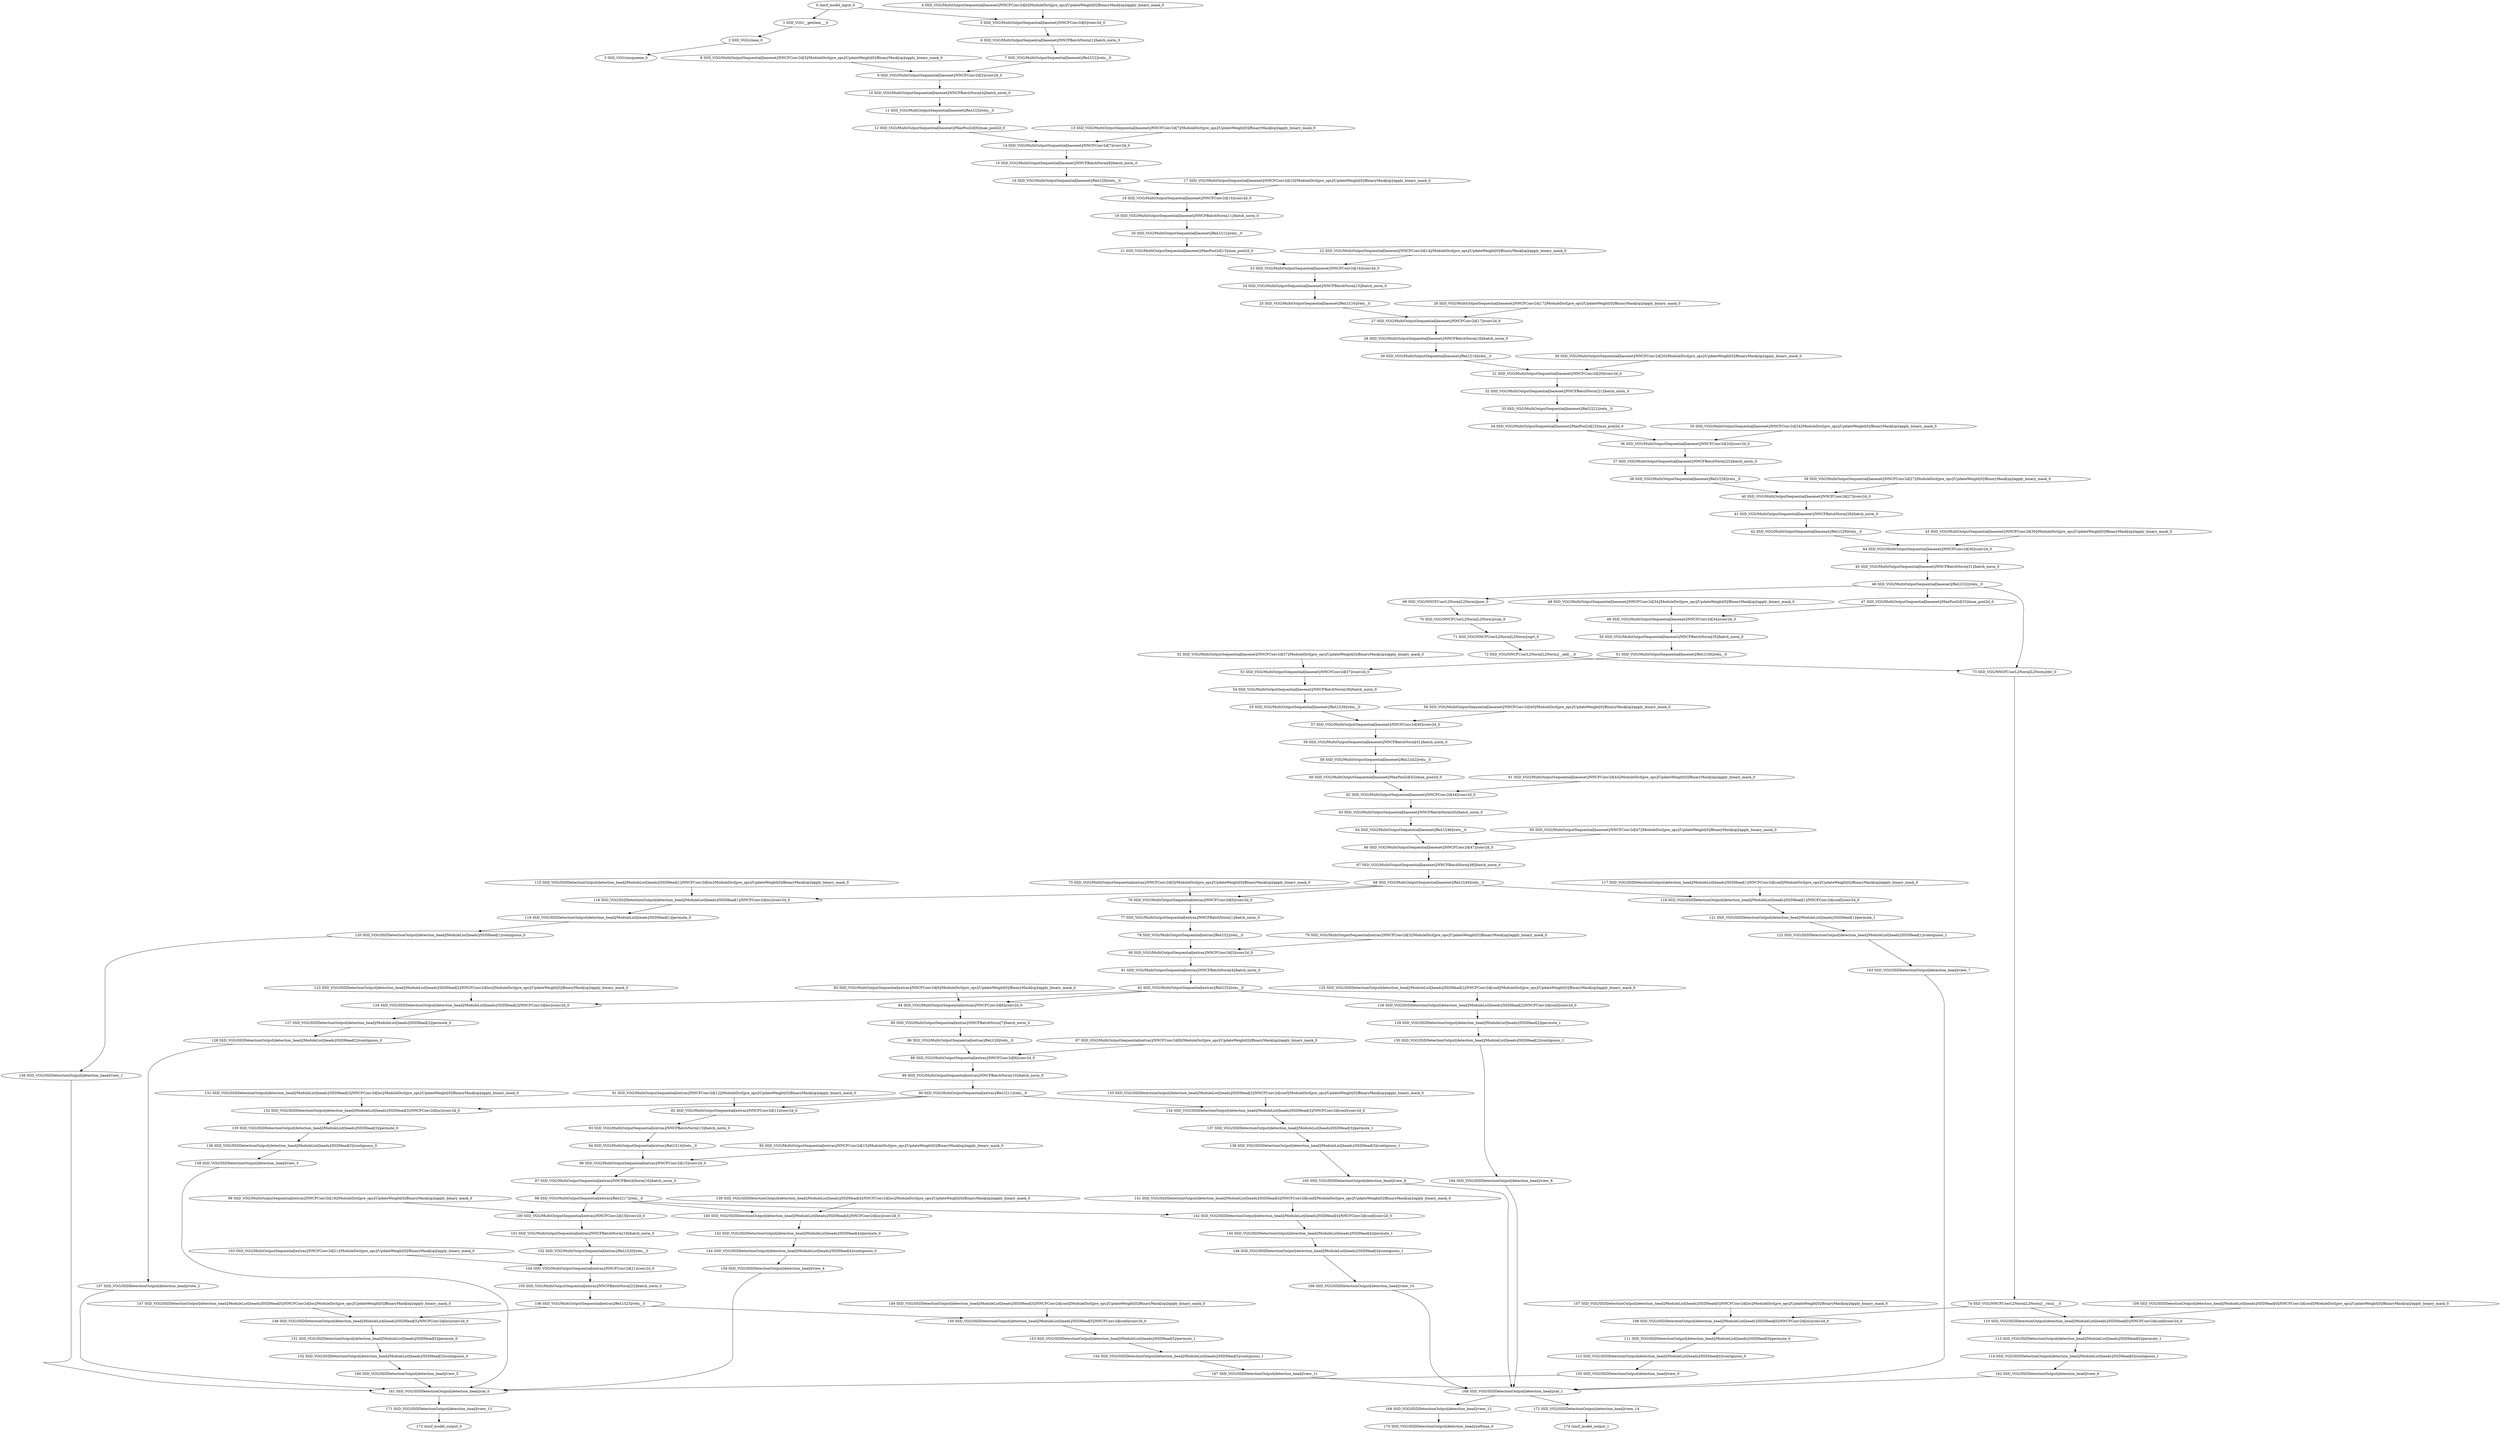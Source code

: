 strict digraph  {
"0 /nncf_model_input_0" [id=0, type=nncf_model_input];
"1 SSD_VGG/__getitem___0" [id=1, type=__getitem__];
"2 SSD_VGG/clone_0" [id=2, type=clone];
"3 SSD_VGG/unsqueeze_0" [id=3, type=unsqueeze];
"4 SSD_VGG/MultiOutputSequential[basenet]/NNCFConv2d[0]/ModuleDict[pre_ops]/UpdateWeight[0]/BinaryMask[op]/apply_binary_mask_0" [id=4, type=apply_binary_mask];
"5 SSD_VGG/MultiOutputSequential[basenet]/NNCFConv2d[0]/conv2d_0" [id=5, type=conv2d];
"6 SSD_VGG/MultiOutputSequential[basenet]/NNCFBatchNorm[1]/batch_norm_0" [id=6, type=batch_norm];
"7 SSD_VGG/MultiOutputSequential[basenet]/ReLU[2]/relu__0" [id=7, type=relu_];
"8 SSD_VGG/MultiOutputSequential[basenet]/NNCFConv2d[3]/ModuleDict[pre_ops]/UpdateWeight[0]/BinaryMask[op]/apply_binary_mask_0" [id=8, type=apply_binary_mask];
"9 SSD_VGG/MultiOutputSequential[basenet]/NNCFConv2d[3]/conv2d_0" [id=9, type=conv2d];
"10 SSD_VGG/MultiOutputSequential[basenet]/NNCFBatchNorm[4]/batch_norm_0" [id=10, type=batch_norm];
"11 SSD_VGG/MultiOutputSequential[basenet]/ReLU[5]/relu__0" [id=11, type=relu_];
"12 SSD_VGG/MultiOutputSequential[basenet]/MaxPool2d[6]/max_pool2d_0" [id=12, type=max_pool2d];
"13 SSD_VGG/MultiOutputSequential[basenet]/NNCFConv2d[7]/ModuleDict[pre_ops]/UpdateWeight[0]/BinaryMask[op]/apply_binary_mask_0" [id=13, type=apply_binary_mask];
"14 SSD_VGG/MultiOutputSequential[basenet]/NNCFConv2d[7]/conv2d_0" [id=14, type=conv2d];
"15 SSD_VGG/MultiOutputSequential[basenet]/NNCFBatchNorm[8]/batch_norm_0" [id=15, type=batch_norm];
"16 SSD_VGG/MultiOutputSequential[basenet]/ReLU[9]/relu__0" [id=16, type=relu_];
"17 SSD_VGG/MultiOutputSequential[basenet]/NNCFConv2d[10]/ModuleDict[pre_ops]/UpdateWeight[0]/BinaryMask[op]/apply_binary_mask_0" [id=17, type=apply_binary_mask];
"18 SSD_VGG/MultiOutputSequential[basenet]/NNCFConv2d[10]/conv2d_0" [id=18, type=conv2d];
"19 SSD_VGG/MultiOutputSequential[basenet]/NNCFBatchNorm[11]/batch_norm_0" [id=19, type=batch_norm];
"20 SSD_VGG/MultiOutputSequential[basenet]/ReLU[12]/relu__0" [id=20, type=relu_];
"21 SSD_VGG/MultiOutputSequential[basenet]/MaxPool2d[13]/max_pool2d_0" [id=21, type=max_pool2d];
"22 SSD_VGG/MultiOutputSequential[basenet]/NNCFConv2d[14]/ModuleDict[pre_ops]/UpdateWeight[0]/BinaryMask[op]/apply_binary_mask_0" [id=22, type=apply_binary_mask];
"23 SSD_VGG/MultiOutputSequential[basenet]/NNCFConv2d[14]/conv2d_0" [id=23, type=conv2d];
"24 SSD_VGG/MultiOutputSequential[basenet]/NNCFBatchNorm[15]/batch_norm_0" [id=24, type=batch_norm];
"25 SSD_VGG/MultiOutputSequential[basenet]/ReLU[16]/relu__0" [id=25, type=relu_];
"26 SSD_VGG/MultiOutputSequential[basenet]/NNCFConv2d[17]/ModuleDict[pre_ops]/UpdateWeight[0]/BinaryMask[op]/apply_binary_mask_0" [id=26, type=apply_binary_mask];
"27 SSD_VGG/MultiOutputSequential[basenet]/NNCFConv2d[17]/conv2d_0" [id=27, type=conv2d];
"28 SSD_VGG/MultiOutputSequential[basenet]/NNCFBatchNorm[18]/batch_norm_0" [id=28, type=batch_norm];
"29 SSD_VGG/MultiOutputSequential[basenet]/ReLU[19]/relu__0" [id=29, type=relu_];
"30 SSD_VGG/MultiOutputSequential[basenet]/NNCFConv2d[20]/ModuleDict[pre_ops]/UpdateWeight[0]/BinaryMask[op]/apply_binary_mask_0" [id=30, type=apply_binary_mask];
"31 SSD_VGG/MultiOutputSequential[basenet]/NNCFConv2d[20]/conv2d_0" [id=31, type=conv2d];
"32 SSD_VGG/MultiOutputSequential[basenet]/NNCFBatchNorm[21]/batch_norm_0" [id=32, type=batch_norm];
"33 SSD_VGG/MultiOutputSequential[basenet]/ReLU[22]/relu__0" [id=33, type=relu_];
"34 SSD_VGG/MultiOutputSequential[basenet]/MaxPool2d[23]/max_pool2d_0" [id=34, type=max_pool2d];
"35 SSD_VGG/MultiOutputSequential[basenet]/NNCFConv2d[24]/ModuleDict[pre_ops]/UpdateWeight[0]/BinaryMask[op]/apply_binary_mask_0" [id=35, type=apply_binary_mask];
"36 SSD_VGG/MultiOutputSequential[basenet]/NNCFConv2d[24]/conv2d_0" [id=36, type=conv2d];
"37 SSD_VGG/MultiOutputSequential[basenet]/NNCFBatchNorm[25]/batch_norm_0" [id=37, type=batch_norm];
"38 SSD_VGG/MultiOutputSequential[basenet]/ReLU[26]/relu__0" [id=38, type=relu_];
"39 SSD_VGG/MultiOutputSequential[basenet]/NNCFConv2d[27]/ModuleDict[pre_ops]/UpdateWeight[0]/BinaryMask[op]/apply_binary_mask_0" [id=39, type=apply_binary_mask];
"40 SSD_VGG/MultiOutputSequential[basenet]/NNCFConv2d[27]/conv2d_0" [id=40, type=conv2d];
"41 SSD_VGG/MultiOutputSequential[basenet]/NNCFBatchNorm[28]/batch_norm_0" [id=41, type=batch_norm];
"42 SSD_VGG/MultiOutputSequential[basenet]/ReLU[29]/relu__0" [id=42, type=relu_];
"43 SSD_VGG/MultiOutputSequential[basenet]/NNCFConv2d[30]/ModuleDict[pre_ops]/UpdateWeight[0]/BinaryMask[op]/apply_binary_mask_0" [id=43, type=apply_binary_mask];
"44 SSD_VGG/MultiOutputSequential[basenet]/NNCFConv2d[30]/conv2d_0" [id=44, type=conv2d];
"45 SSD_VGG/MultiOutputSequential[basenet]/NNCFBatchNorm[31]/batch_norm_0" [id=45, type=batch_norm];
"46 SSD_VGG/MultiOutputSequential[basenet]/ReLU[32]/relu__0" [id=46, type=relu_];
"47 SSD_VGG/MultiOutputSequential[basenet]/MaxPool2d[33]/max_pool2d_0" [id=47, type=max_pool2d];
"48 SSD_VGG/MultiOutputSequential[basenet]/NNCFConv2d[34]/ModuleDict[pre_ops]/UpdateWeight[0]/BinaryMask[op]/apply_binary_mask_0" [id=48, type=apply_binary_mask];
"49 SSD_VGG/MultiOutputSequential[basenet]/NNCFConv2d[34]/conv2d_0" [id=49, type=conv2d];
"50 SSD_VGG/MultiOutputSequential[basenet]/NNCFBatchNorm[35]/batch_norm_0" [id=50, type=batch_norm];
"51 SSD_VGG/MultiOutputSequential[basenet]/ReLU[36]/relu__0" [id=51, type=relu_];
"52 SSD_VGG/MultiOutputSequential[basenet]/NNCFConv2d[37]/ModuleDict[pre_ops]/UpdateWeight[0]/BinaryMask[op]/apply_binary_mask_0" [id=52, type=apply_binary_mask];
"53 SSD_VGG/MultiOutputSequential[basenet]/NNCFConv2d[37]/conv2d_0" [id=53, type=conv2d];
"54 SSD_VGG/MultiOutputSequential[basenet]/NNCFBatchNorm[38]/batch_norm_0" [id=54, type=batch_norm];
"55 SSD_VGG/MultiOutputSequential[basenet]/ReLU[39]/relu__0" [id=55, type=relu_];
"56 SSD_VGG/MultiOutputSequential[basenet]/NNCFConv2d[40]/ModuleDict[pre_ops]/UpdateWeight[0]/BinaryMask[op]/apply_binary_mask_0" [id=56, type=apply_binary_mask];
"57 SSD_VGG/MultiOutputSequential[basenet]/NNCFConv2d[40]/conv2d_0" [id=57, type=conv2d];
"58 SSD_VGG/MultiOutputSequential[basenet]/NNCFBatchNorm[41]/batch_norm_0" [id=58, type=batch_norm];
"59 SSD_VGG/MultiOutputSequential[basenet]/ReLU[42]/relu__0" [id=59, type=relu_];
"60 SSD_VGG/MultiOutputSequential[basenet]/MaxPool2d[43]/max_pool2d_0" [id=60, type=max_pool2d];
"61 SSD_VGG/MultiOutputSequential[basenet]/NNCFConv2d[44]/ModuleDict[pre_ops]/UpdateWeight[0]/BinaryMask[op]/apply_binary_mask_0" [id=61, type=apply_binary_mask];
"62 SSD_VGG/MultiOutputSequential[basenet]/NNCFConv2d[44]/conv2d_0" [id=62, type=conv2d];
"63 SSD_VGG/MultiOutputSequential[basenet]/NNCFBatchNorm[45]/batch_norm_0" [id=63, type=batch_norm];
"64 SSD_VGG/MultiOutputSequential[basenet]/ReLU[46]/relu__0" [id=64, type=relu_];
"65 SSD_VGG/MultiOutputSequential[basenet]/NNCFConv2d[47]/ModuleDict[pre_ops]/UpdateWeight[0]/BinaryMask[op]/apply_binary_mask_0" [id=65, type=apply_binary_mask];
"66 SSD_VGG/MultiOutputSequential[basenet]/NNCFConv2d[47]/conv2d_0" [id=66, type=conv2d];
"67 SSD_VGG/MultiOutputSequential[basenet]/NNCFBatchNorm[48]/batch_norm_0" [id=67, type=batch_norm];
"68 SSD_VGG/MultiOutputSequential[basenet]/ReLU[49]/relu__0" [id=68, type=relu_];
"69 SSD_VGG/NNCFUserL2Norm[L2Norm]/pow_0" [id=69, type=pow];
"70 SSD_VGG/NNCFUserL2Norm[L2Norm]/sum_0" [id=70, type=sum];
"71 SSD_VGG/NNCFUserL2Norm[L2Norm]/sqrt_0" [id=71, type=sqrt];
"72 SSD_VGG/NNCFUserL2Norm[L2Norm]/__add___0" [id=72, type=__add__];
"73 SSD_VGG/NNCFUserL2Norm[L2Norm]/div_0" [id=73, type=div];
"74 SSD_VGG/NNCFUserL2Norm[L2Norm]/__rmul___0" [id=74, type=__rmul__];
"75 SSD_VGG/MultiOutputSequential[extras]/NNCFConv2d[0]/ModuleDict[pre_ops]/UpdateWeight[0]/BinaryMask[op]/apply_binary_mask_0" [id=75, type=apply_binary_mask];
"76 SSD_VGG/MultiOutputSequential[extras]/NNCFConv2d[0]/conv2d_0" [id=76, type=conv2d];
"77 SSD_VGG/MultiOutputSequential[extras]/NNCFBatchNorm[1]/batch_norm_0" [id=77, type=batch_norm];
"78 SSD_VGG/MultiOutputSequential[extras]/ReLU[2]/relu__0" [id=78, type=relu_];
"79 SSD_VGG/MultiOutputSequential[extras]/NNCFConv2d[3]/ModuleDict[pre_ops]/UpdateWeight[0]/BinaryMask[op]/apply_binary_mask_0" [id=79, type=apply_binary_mask];
"80 SSD_VGG/MultiOutputSequential[extras]/NNCFConv2d[3]/conv2d_0" [id=80, type=conv2d];
"81 SSD_VGG/MultiOutputSequential[extras]/NNCFBatchNorm[4]/batch_norm_0" [id=81, type=batch_norm];
"82 SSD_VGG/MultiOutputSequential[extras]/ReLU[5]/relu__0" [id=82, type=relu_];
"83 SSD_VGG/MultiOutputSequential[extras]/NNCFConv2d[6]/ModuleDict[pre_ops]/UpdateWeight[0]/BinaryMask[op]/apply_binary_mask_0" [id=83, type=apply_binary_mask];
"84 SSD_VGG/MultiOutputSequential[extras]/NNCFConv2d[6]/conv2d_0" [id=84, type=conv2d];
"85 SSD_VGG/MultiOutputSequential[extras]/NNCFBatchNorm[7]/batch_norm_0" [id=85, type=batch_norm];
"86 SSD_VGG/MultiOutputSequential[extras]/ReLU[8]/relu__0" [id=86, type=relu_];
"87 SSD_VGG/MultiOutputSequential[extras]/NNCFConv2d[9]/ModuleDict[pre_ops]/UpdateWeight[0]/BinaryMask[op]/apply_binary_mask_0" [id=87, type=apply_binary_mask];
"88 SSD_VGG/MultiOutputSequential[extras]/NNCFConv2d[9]/conv2d_0" [id=88, type=conv2d];
"89 SSD_VGG/MultiOutputSequential[extras]/NNCFBatchNorm[10]/batch_norm_0" [id=89, type=batch_norm];
"90 SSD_VGG/MultiOutputSequential[extras]/ReLU[11]/relu__0" [id=90, type=relu_];
"91 SSD_VGG/MultiOutputSequential[extras]/NNCFConv2d[12]/ModuleDict[pre_ops]/UpdateWeight[0]/BinaryMask[op]/apply_binary_mask_0" [id=91, type=apply_binary_mask];
"92 SSD_VGG/MultiOutputSequential[extras]/NNCFConv2d[12]/conv2d_0" [id=92, type=conv2d];
"93 SSD_VGG/MultiOutputSequential[extras]/NNCFBatchNorm[13]/batch_norm_0" [id=93, type=batch_norm];
"94 SSD_VGG/MultiOutputSequential[extras]/ReLU[14]/relu__0" [id=94, type=relu_];
"95 SSD_VGG/MultiOutputSequential[extras]/NNCFConv2d[15]/ModuleDict[pre_ops]/UpdateWeight[0]/BinaryMask[op]/apply_binary_mask_0" [id=95, type=apply_binary_mask];
"96 SSD_VGG/MultiOutputSequential[extras]/NNCFConv2d[15]/conv2d_0" [id=96, type=conv2d];
"97 SSD_VGG/MultiOutputSequential[extras]/NNCFBatchNorm[16]/batch_norm_0" [id=97, type=batch_norm];
"98 SSD_VGG/MultiOutputSequential[extras]/ReLU[17]/relu__0" [id=98, type=relu_];
"99 SSD_VGG/MultiOutputSequential[extras]/NNCFConv2d[18]/ModuleDict[pre_ops]/UpdateWeight[0]/BinaryMask[op]/apply_binary_mask_0" [id=99, type=apply_binary_mask];
"100 SSD_VGG/MultiOutputSequential[extras]/NNCFConv2d[18]/conv2d_0" [id=100, type=conv2d];
"101 SSD_VGG/MultiOutputSequential[extras]/NNCFBatchNorm[19]/batch_norm_0" [id=101, type=batch_norm];
"102 SSD_VGG/MultiOutputSequential[extras]/ReLU[20]/relu__0" [id=102, type=relu_];
"103 SSD_VGG/MultiOutputSequential[extras]/NNCFConv2d[21]/ModuleDict[pre_ops]/UpdateWeight[0]/BinaryMask[op]/apply_binary_mask_0" [id=103, type=apply_binary_mask];
"104 SSD_VGG/MultiOutputSequential[extras]/NNCFConv2d[21]/conv2d_0" [id=104, type=conv2d];
"105 SSD_VGG/MultiOutputSequential[extras]/NNCFBatchNorm[22]/batch_norm_0" [id=105, type=batch_norm];
"106 SSD_VGG/MultiOutputSequential[extras]/ReLU[23]/relu__0" [id=106, type=relu_];
"107 SSD_VGG/SSDDetectionOutput[detection_head]/ModuleList[heads]/SSDHead[0]/NNCFConv2d[loc]/ModuleDict[pre_ops]/UpdateWeight[0]/BinaryMask[op]/apply_binary_mask_0" [id=107, type=apply_binary_mask];
"108 SSD_VGG/SSDDetectionOutput[detection_head]/ModuleList[heads]/SSDHead[0]/NNCFConv2d[loc]/conv2d_0" [id=108, type=conv2d];
"109 SSD_VGG/SSDDetectionOutput[detection_head]/ModuleList[heads]/SSDHead[0]/NNCFConv2d[conf]/ModuleDict[pre_ops]/UpdateWeight[0]/BinaryMask[op]/apply_binary_mask_0" [id=109, type=apply_binary_mask];
"110 SSD_VGG/SSDDetectionOutput[detection_head]/ModuleList[heads]/SSDHead[0]/NNCFConv2d[conf]/conv2d_0" [id=110, type=conv2d];
"111 SSD_VGG/SSDDetectionOutput[detection_head]/ModuleList[heads]/SSDHead[0]/permute_0" [id=111, type=permute];
"112 SSD_VGG/SSDDetectionOutput[detection_head]/ModuleList[heads]/SSDHead[0]/contiguous_0" [id=112, type=contiguous];
"113 SSD_VGG/SSDDetectionOutput[detection_head]/ModuleList[heads]/SSDHead[0]/permute_1" [id=113, type=permute];
"114 SSD_VGG/SSDDetectionOutput[detection_head]/ModuleList[heads]/SSDHead[0]/contiguous_1" [id=114, type=contiguous];
"115 SSD_VGG/SSDDetectionOutput[detection_head]/ModuleList[heads]/SSDHead[1]/NNCFConv2d[loc]/ModuleDict[pre_ops]/UpdateWeight[0]/BinaryMask[op]/apply_binary_mask_0" [id=115, type=apply_binary_mask];
"116 SSD_VGG/SSDDetectionOutput[detection_head]/ModuleList[heads]/SSDHead[1]/NNCFConv2d[loc]/conv2d_0" [id=116, type=conv2d];
"117 SSD_VGG/SSDDetectionOutput[detection_head]/ModuleList[heads]/SSDHead[1]/NNCFConv2d[conf]/ModuleDict[pre_ops]/UpdateWeight[0]/BinaryMask[op]/apply_binary_mask_0" [id=117, type=apply_binary_mask];
"118 SSD_VGG/SSDDetectionOutput[detection_head]/ModuleList[heads]/SSDHead[1]/NNCFConv2d[conf]/conv2d_0" [id=118, type=conv2d];
"119 SSD_VGG/SSDDetectionOutput[detection_head]/ModuleList[heads]/SSDHead[1]/permute_0" [id=119, type=permute];
"120 SSD_VGG/SSDDetectionOutput[detection_head]/ModuleList[heads]/SSDHead[1]/contiguous_0" [id=120, type=contiguous];
"121 SSD_VGG/SSDDetectionOutput[detection_head]/ModuleList[heads]/SSDHead[1]/permute_1" [id=121, type=permute];
"122 SSD_VGG/SSDDetectionOutput[detection_head]/ModuleList[heads]/SSDHead[1]/contiguous_1" [id=122, type=contiguous];
"123 SSD_VGG/SSDDetectionOutput[detection_head]/ModuleList[heads]/SSDHead[2]/NNCFConv2d[loc]/ModuleDict[pre_ops]/UpdateWeight[0]/BinaryMask[op]/apply_binary_mask_0" [id=123, type=apply_binary_mask];
"124 SSD_VGG/SSDDetectionOutput[detection_head]/ModuleList[heads]/SSDHead[2]/NNCFConv2d[loc]/conv2d_0" [id=124, type=conv2d];
"125 SSD_VGG/SSDDetectionOutput[detection_head]/ModuleList[heads]/SSDHead[2]/NNCFConv2d[conf]/ModuleDict[pre_ops]/UpdateWeight[0]/BinaryMask[op]/apply_binary_mask_0" [id=125, type=apply_binary_mask];
"126 SSD_VGG/SSDDetectionOutput[detection_head]/ModuleList[heads]/SSDHead[2]/NNCFConv2d[conf]/conv2d_0" [id=126, type=conv2d];
"127 SSD_VGG/SSDDetectionOutput[detection_head]/ModuleList[heads]/SSDHead[2]/permute_0" [id=127, type=permute];
"128 SSD_VGG/SSDDetectionOutput[detection_head]/ModuleList[heads]/SSDHead[2]/contiguous_0" [id=128, type=contiguous];
"129 SSD_VGG/SSDDetectionOutput[detection_head]/ModuleList[heads]/SSDHead[2]/permute_1" [id=129, type=permute];
"130 SSD_VGG/SSDDetectionOutput[detection_head]/ModuleList[heads]/SSDHead[2]/contiguous_1" [id=130, type=contiguous];
"131 SSD_VGG/SSDDetectionOutput[detection_head]/ModuleList[heads]/SSDHead[3]/NNCFConv2d[loc]/ModuleDict[pre_ops]/UpdateWeight[0]/BinaryMask[op]/apply_binary_mask_0" [id=131, type=apply_binary_mask];
"132 SSD_VGG/SSDDetectionOutput[detection_head]/ModuleList[heads]/SSDHead[3]/NNCFConv2d[loc]/conv2d_0" [id=132, type=conv2d];
"133 SSD_VGG/SSDDetectionOutput[detection_head]/ModuleList[heads]/SSDHead[3]/NNCFConv2d[conf]/ModuleDict[pre_ops]/UpdateWeight[0]/BinaryMask[op]/apply_binary_mask_0" [id=133, type=apply_binary_mask];
"134 SSD_VGG/SSDDetectionOutput[detection_head]/ModuleList[heads]/SSDHead[3]/NNCFConv2d[conf]/conv2d_0" [id=134, type=conv2d];
"135 SSD_VGG/SSDDetectionOutput[detection_head]/ModuleList[heads]/SSDHead[3]/permute_0" [id=135, type=permute];
"136 SSD_VGG/SSDDetectionOutput[detection_head]/ModuleList[heads]/SSDHead[3]/contiguous_0" [id=136, type=contiguous];
"137 SSD_VGG/SSDDetectionOutput[detection_head]/ModuleList[heads]/SSDHead[3]/permute_1" [id=137, type=permute];
"138 SSD_VGG/SSDDetectionOutput[detection_head]/ModuleList[heads]/SSDHead[3]/contiguous_1" [id=138, type=contiguous];
"139 SSD_VGG/SSDDetectionOutput[detection_head]/ModuleList[heads]/SSDHead[4]/NNCFConv2d[loc]/ModuleDict[pre_ops]/UpdateWeight[0]/BinaryMask[op]/apply_binary_mask_0" [id=139, type=apply_binary_mask];
"140 SSD_VGG/SSDDetectionOutput[detection_head]/ModuleList[heads]/SSDHead[4]/NNCFConv2d[loc]/conv2d_0" [id=140, type=conv2d];
"141 SSD_VGG/SSDDetectionOutput[detection_head]/ModuleList[heads]/SSDHead[4]/NNCFConv2d[conf]/ModuleDict[pre_ops]/UpdateWeight[0]/BinaryMask[op]/apply_binary_mask_0" [id=141, type=apply_binary_mask];
"142 SSD_VGG/SSDDetectionOutput[detection_head]/ModuleList[heads]/SSDHead[4]/NNCFConv2d[conf]/conv2d_0" [id=142, type=conv2d];
"143 SSD_VGG/SSDDetectionOutput[detection_head]/ModuleList[heads]/SSDHead[4]/permute_0" [id=143, type=permute];
"144 SSD_VGG/SSDDetectionOutput[detection_head]/ModuleList[heads]/SSDHead[4]/contiguous_0" [id=144, type=contiguous];
"145 SSD_VGG/SSDDetectionOutput[detection_head]/ModuleList[heads]/SSDHead[4]/permute_1" [id=145, type=permute];
"146 SSD_VGG/SSDDetectionOutput[detection_head]/ModuleList[heads]/SSDHead[4]/contiguous_1" [id=146, type=contiguous];
"147 SSD_VGG/SSDDetectionOutput[detection_head]/ModuleList[heads]/SSDHead[5]/NNCFConv2d[loc]/ModuleDict[pre_ops]/UpdateWeight[0]/BinaryMask[op]/apply_binary_mask_0" [id=147, type=apply_binary_mask];
"148 SSD_VGG/SSDDetectionOutput[detection_head]/ModuleList[heads]/SSDHead[5]/NNCFConv2d[loc]/conv2d_0" [id=148, type=conv2d];
"149 SSD_VGG/SSDDetectionOutput[detection_head]/ModuleList[heads]/SSDHead[5]/NNCFConv2d[conf]/ModuleDict[pre_ops]/UpdateWeight[0]/BinaryMask[op]/apply_binary_mask_0" [id=149, type=apply_binary_mask];
"150 SSD_VGG/SSDDetectionOutput[detection_head]/ModuleList[heads]/SSDHead[5]/NNCFConv2d[conf]/conv2d_0" [id=150, type=conv2d];
"151 SSD_VGG/SSDDetectionOutput[detection_head]/ModuleList[heads]/SSDHead[5]/permute_0" [id=151, type=permute];
"152 SSD_VGG/SSDDetectionOutput[detection_head]/ModuleList[heads]/SSDHead[5]/contiguous_0" [id=152, type=contiguous];
"153 SSD_VGG/SSDDetectionOutput[detection_head]/ModuleList[heads]/SSDHead[5]/permute_1" [id=153, type=permute];
"154 SSD_VGG/SSDDetectionOutput[detection_head]/ModuleList[heads]/SSDHead[5]/contiguous_1" [id=154, type=contiguous];
"155 SSD_VGG/SSDDetectionOutput[detection_head]/view_0" [id=155, type=view];
"156 SSD_VGG/SSDDetectionOutput[detection_head]/view_1" [id=156, type=view];
"157 SSD_VGG/SSDDetectionOutput[detection_head]/view_2" [id=157, type=view];
"158 SSD_VGG/SSDDetectionOutput[detection_head]/view_3" [id=158, type=view];
"159 SSD_VGG/SSDDetectionOutput[detection_head]/view_4" [id=159, type=view];
"160 SSD_VGG/SSDDetectionOutput[detection_head]/view_5" [id=160, type=view];
"161 SSD_VGG/SSDDetectionOutput[detection_head]/cat_0" [id=161, type=cat];
"162 SSD_VGG/SSDDetectionOutput[detection_head]/view_6" [id=162, type=view];
"163 SSD_VGG/SSDDetectionOutput[detection_head]/view_7" [id=163, type=view];
"164 SSD_VGG/SSDDetectionOutput[detection_head]/view_8" [id=164, type=view];
"165 SSD_VGG/SSDDetectionOutput[detection_head]/view_9" [id=165, type=view];
"166 SSD_VGG/SSDDetectionOutput[detection_head]/view_10" [id=166, type=view];
"167 SSD_VGG/SSDDetectionOutput[detection_head]/view_11" [id=167, type=view];
"168 SSD_VGG/SSDDetectionOutput[detection_head]/cat_1" [id=168, type=cat];
"169 SSD_VGG/SSDDetectionOutput[detection_head]/view_12" [id=169, type=view];
"170 SSD_VGG/SSDDetectionOutput[detection_head]/softmax_0" [id=170, type=softmax];
"171 SSD_VGG/SSDDetectionOutput[detection_head]/view_13" [id=171, type=view];
"172 SSD_VGG/SSDDetectionOutput[detection_head]/view_14" [id=172, type=view];
"173 /nncf_model_output_0" [id=173, type=nncf_model_output];
"174 /nncf_model_output_1" [id=174, type=nncf_model_output];
"0 /nncf_model_input_0" -> "1 SSD_VGG/__getitem___0";
"0 /nncf_model_input_0" -> "5 SSD_VGG/MultiOutputSequential[basenet]/NNCFConv2d[0]/conv2d_0";
"1 SSD_VGG/__getitem___0" -> "2 SSD_VGG/clone_0";
"2 SSD_VGG/clone_0" -> "3 SSD_VGG/unsqueeze_0";
"4 SSD_VGG/MultiOutputSequential[basenet]/NNCFConv2d[0]/ModuleDict[pre_ops]/UpdateWeight[0]/BinaryMask[op]/apply_binary_mask_0" -> "5 SSD_VGG/MultiOutputSequential[basenet]/NNCFConv2d[0]/conv2d_0";
"5 SSD_VGG/MultiOutputSequential[basenet]/NNCFConv2d[0]/conv2d_0" -> "6 SSD_VGG/MultiOutputSequential[basenet]/NNCFBatchNorm[1]/batch_norm_0";
"6 SSD_VGG/MultiOutputSequential[basenet]/NNCFBatchNorm[1]/batch_norm_0" -> "7 SSD_VGG/MultiOutputSequential[basenet]/ReLU[2]/relu__0";
"7 SSD_VGG/MultiOutputSequential[basenet]/ReLU[2]/relu__0" -> "9 SSD_VGG/MultiOutputSequential[basenet]/NNCFConv2d[3]/conv2d_0";
"8 SSD_VGG/MultiOutputSequential[basenet]/NNCFConv2d[3]/ModuleDict[pre_ops]/UpdateWeight[0]/BinaryMask[op]/apply_binary_mask_0" -> "9 SSD_VGG/MultiOutputSequential[basenet]/NNCFConv2d[3]/conv2d_0";
"9 SSD_VGG/MultiOutputSequential[basenet]/NNCFConv2d[3]/conv2d_0" -> "10 SSD_VGG/MultiOutputSequential[basenet]/NNCFBatchNorm[4]/batch_norm_0";
"10 SSD_VGG/MultiOutputSequential[basenet]/NNCFBatchNorm[4]/batch_norm_0" -> "11 SSD_VGG/MultiOutputSequential[basenet]/ReLU[5]/relu__0";
"11 SSD_VGG/MultiOutputSequential[basenet]/ReLU[5]/relu__0" -> "12 SSD_VGG/MultiOutputSequential[basenet]/MaxPool2d[6]/max_pool2d_0";
"12 SSD_VGG/MultiOutputSequential[basenet]/MaxPool2d[6]/max_pool2d_0" -> "14 SSD_VGG/MultiOutputSequential[basenet]/NNCFConv2d[7]/conv2d_0";
"13 SSD_VGG/MultiOutputSequential[basenet]/NNCFConv2d[7]/ModuleDict[pre_ops]/UpdateWeight[0]/BinaryMask[op]/apply_binary_mask_0" -> "14 SSD_VGG/MultiOutputSequential[basenet]/NNCFConv2d[7]/conv2d_0";
"14 SSD_VGG/MultiOutputSequential[basenet]/NNCFConv2d[7]/conv2d_0" -> "15 SSD_VGG/MultiOutputSequential[basenet]/NNCFBatchNorm[8]/batch_norm_0";
"15 SSD_VGG/MultiOutputSequential[basenet]/NNCFBatchNorm[8]/batch_norm_0" -> "16 SSD_VGG/MultiOutputSequential[basenet]/ReLU[9]/relu__0";
"16 SSD_VGG/MultiOutputSequential[basenet]/ReLU[9]/relu__0" -> "18 SSD_VGG/MultiOutputSequential[basenet]/NNCFConv2d[10]/conv2d_0";
"17 SSD_VGG/MultiOutputSequential[basenet]/NNCFConv2d[10]/ModuleDict[pre_ops]/UpdateWeight[0]/BinaryMask[op]/apply_binary_mask_0" -> "18 SSD_VGG/MultiOutputSequential[basenet]/NNCFConv2d[10]/conv2d_0";
"18 SSD_VGG/MultiOutputSequential[basenet]/NNCFConv2d[10]/conv2d_0" -> "19 SSD_VGG/MultiOutputSequential[basenet]/NNCFBatchNorm[11]/batch_norm_0";
"19 SSD_VGG/MultiOutputSequential[basenet]/NNCFBatchNorm[11]/batch_norm_0" -> "20 SSD_VGG/MultiOutputSequential[basenet]/ReLU[12]/relu__0";
"20 SSD_VGG/MultiOutputSequential[basenet]/ReLU[12]/relu__0" -> "21 SSD_VGG/MultiOutputSequential[basenet]/MaxPool2d[13]/max_pool2d_0";
"21 SSD_VGG/MultiOutputSequential[basenet]/MaxPool2d[13]/max_pool2d_0" -> "23 SSD_VGG/MultiOutputSequential[basenet]/NNCFConv2d[14]/conv2d_0";
"22 SSD_VGG/MultiOutputSequential[basenet]/NNCFConv2d[14]/ModuleDict[pre_ops]/UpdateWeight[0]/BinaryMask[op]/apply_binary_mask_0" -> "23 SSD_VGG/MultiOutputSequential[basenet]/NNCFConv2d[14]/conv2d_0";
"23 SSD_VGG/MultiOutputSequential[basenet]/NNCFConv2d[14]/conv2d_0" -> "24 SSD_VGG/MultiOutputSequential[basenet]/NNCFBatchNorm[15]/batch_norm_0";
"24 SSD_VGG/MultiOutputSequential[basenet]/NNCFBatchNorm[15]/batch_norm_0" -> "25 SSD_VGG/MultiOutputSequential[basenet]/ReLU[16]/relu__0";
"25 SSD_VGG/MultiOutputSequential[basenet]/ReLU[16]/relu__0" -> "27 SSD_VGG/MultiOutputSequential[basenet]/NNCFConv2d[17]/conv2d_0";
"26 SSD_VGG/MultiOutputSequential[basenet]/NNCFConv2d[17]/ModuleDict[pre_ops]/UpdateWeight[0]/BinaryMask[op]/apply_binary_mask_0" -> "27 SSD_VGG/MultiOutputSequential[basenet]/NNCFConv2d[17]/conv2d_0";
"27 SSD_VGG/MultiOutputSequential[basenet]/NNCFConv2d[17]/conv2d_0" -> "28 SSD_VGG/MultiOutputSequential[basenet]/NNCFBatchNorm[18]/batch_norm_0";
"28 SSD_VGG/MultiOutputSequential[basenet]/NNCFBatchNorm[18]/batch_norm_0" -> "29 SSD_VGG/MultiOutputSequential[basenet]/ReLU[19]/relu__0";
"29 SSD_VGG/MultiOutputSequential[basenet]/ReLU[19]/relu__0" -> "31 SSD_VGG/MultiOutputSequential[basenet]/NNCFConv2d[20]/conv2d_0";
"30 SSD_VGG/MultiOutputSequential[basenet]/NNCFConv2d[20]/ModuleDict[pre_ops]/UpdateWeight[0]/BinaryMask[op]/apply_binary_mask_0" -> "31 SSD_VGG/MultiOutputSequential[basenet]/NNCFConv2d[20]/conv2d_0";
"31 SSD_VGG/MultiOutputSequential[basenet]/NNCFConv2d[20]/conv2d_0" -> "32 SSD_VGG/MultiOutputSequential[basenet]/NNCFBatchNorm[21]/batch_norm_0";
"32 SSD_VGG/MultiOutputSequential[basenet]/NNCFBatchNorm[21]/batch_norm_0" -> "33 SSD_VGG/MultiOutputSequential[basenet]/ReLU[22]/relu__0";
"33 SSD_VGG/MultiOutputSequential[basenet]/ReLU[22]/relu__0" -> "34 SSD_VGG/MultiOutputSequential[basenet]/MaxPool2d[23]/max_pool2d_0";
"34 SSD_VGG/MultiOutputSequential[basenet]/MaxPool2d[23]/max_pool2d_0" -> "36 SSD_VGG/MultiOutputSequential[basenet]/NNCFConv2d[24]/conv2d_0";
"35 SSD_VGG/MultiOutputSequential[basenet]/NNCFConv2d[24]/ModuleDict[pre_ops]/UpdateWeight[0]/BinaryMask[op]/apply_binary_mask_0" -> "36 SSD_VGG/MultiOutputSequential[basenet]/NNCFConv2d[24]/conv2d_0";
"36 SSD_VGG/MultiOutputSequential[basenet]/NNCFConv2d[24]/conv2d_0" -> "37 SSD_VGG/MultiOutputSequential[basenet]/NNCFBatchNorm[25]/batch_norm_0";
"37 SSD_VGG/MultiOutputSequential[basenet]/NNCFBatchNorm[25]/batch_norm_0" -> "38 SSD_VGG/MultiOutputSequential[basenet]/ReLU[26]/relu__0";
"38 SSD_VGG/MultiOutputSequential[basenet]/ReLU[26]/relu__0" -> "40 SSD_VGG/MultiOutputSequential[basenet]/NNCFConv2d[27]/conv2d_0";
"39 SSD_VGG/MultiOutputSequential[basenet]/NNCFConv2d[27]/ModuleDict[pre_ops]/UpdateWeight[0]/BinaryMask[op]/apply_binary_mask_0" -> "40 SSD_VGG/MultiOutputSequential[basenet]/NNCFConv2d[27]/conv2d_0";
"40 SSD_VGG/MultiOutputSequential[basenet]/NNCFConv2d[27]/conv2d_0" -> "41 SSD_VGG/MultiOutputSequential[basenet]/NNCFBatchNorm[28]/batch_norm_0";
"41 SSD_VGG/MultiOutputSequential[basenet]/NNCFBatchNorm[28]/batch_norm_0" -> "42 SSD_VGG/MultiOutputSequential[basenet]/ReLU[29]/relu__0";
"42 SSD_VGG/MultiOutputSequential[basenet]/ReLU[29]/relu__0" -> "44 SSD_VGG/MultiOutputSequential[basenet]/NNCFConv2d[30]/conv2d_0";
"43 SSD_VGG/MultiOutputSequential[basenet]/NNCFConv2d[30]/ModuleDict[pre_ops]/UpdateWeight[0]/BinaryMask[op]/apply_binary_mask_0" -> "44 SSD_VGG/MultiOutputSequential[basenet]/NNCFConv2d[30]/conv2d_0";
"44 SSD_VGG/MultiOutputSequential[basenet]/NNCFConv2d[30]/conv2d_0" -> "45 SSD_VGG/MultiOutputSequential[basenet]/NNCFBatchNorm[31]/batch_norm_0";
"45 SSD_VGG/MultiOutputSequential[basenet]/NNCFBatchNorm[31]/batch_norm_0" -> "46 SSD_VGG/MultiOutputSequential[basenet]/ReLU[32]/relu__0";
"46 SSD_VGG/MultiOutputSequential[basenet]/ReLU[32]/relu__0" -> "47 SSD_VGG/MultiOutputSequential[basenet]/MaxPool2d[33]/max_pool2d_0";
"46 SSD_VGG/MultiOutputSequential[basenet]/ReLU[32]/relu__0" -> "69 SSD_VGG/NNCFUserL2Norm[L2Norm]/pow_0";
"46 SSD_VGG/MultiOutputSequential[basenet]/ReLU[32]/relu__0" -> "73 SSD_VGG/NNCFUserL2Norm[L2Norm]/div_0";
"47 SSD_VGG/MultiOutputSequential[basenet]/MaxPool2d[33]/max_pool2d_0" -> "49 SSD_VGG/MultiOutputSequential[basenet]/NNCFConv2d[34]/conv2d_0";
"48 SSD_VGG/MultiOutputSequential[basenet]/NNCFConv2d[34]/ModuleDict[pre_ops]/UpdateWeight[0]/BinaryMask[op]/apply_binary_mask_0" -> "49 SSD_VGG/MultiOutputSequential[basenet]/NNCFConv2d[34]/conv2d_0";
"49 SSD_VGG/MultiOutputSequential[basenet]/NNCFConv2d[34]/conv2d_0" -> "50 SSD_VGG/MultiOutputSequential[basenet]/NNCFBatchNorm[35]/batch_norm_0";
"50 SSD_VGG/MultiOutputSequential[basenet]/NNCFBatchNorm[35]/batch_norm_0" -> "51 SSD_VGG/MultiOutputSequential[basenet]/ReLU[36]/relu__0";
"51 SSD_VGG/MultiOutputSequential[basenet]/ReLU[36]/relu__0" -> "53 SSD_VGG/MultiOutputSequential[basenet]/NNCFConv2d[37]/conv2d_0";
"52 SSD_VGG/MultiOutputSequential[basenet]/NNCFConv2d[37]/ModuleDict[pre_ops]/UpdateWeight[0]/BinaryMask[op]/apply_binary_mask_0" -> "53 SSD_VGG/MultiOutputSequential[basenet]/NNCFConv2d[37]/conv2d_0";
"53 SSD_VGG/MultiOutputSequential[basenet]/NNCFConv2d[37]/conv2d_0" -> "54 SSD_VGG/MultiOutputSequential[basenet]/NNCFBatchNorm[38]/batch_norm_0";
"54 SSD_VGG/MultiOutputSequential[basenet]/NNCFBatchNorm[38]/batch_norm_0" -> "55 SSD_VGG/MultiOutputSequential[basenet]/ReLU[39]/relu__0";
"55 SSD_VGG/MultiOutputSequential[basenet]/ReLU[39]/relu__0" -> "57 SSD_VGG/MultiOutputSequential[basenet]/NNCFConv2d[40]/conv2d_0";
"56 SSD_VGG/MultiOutputSequential[basenet]/NNCFConv2d[40]/ModuleDict[pre_ops]/UpdateWeight[0]/BinaryMask[op]/apply_binary_mask_0" -> "57 SSD_VGG/MultiOutputSequential[basenet]/NNCFConv2d[40]/conv2d_0";
"57 SSD_VGG/MultiOutputSequential[basenet]/NNCFConv2d[40]/conv2d_0" -> "58 SSD_VGG/MultiOutputSequential[basenet]/NNCFBatchNorm[41]/batch_norm_0";
"58 SSD_VGG/MultiOutputSequential[basenet]/NNCFBatchNorm[41]/batch_norm_0" -> "59 SSD_VGG/MultiOutputSequential[basenet]/ReLU[42]/relu__0";
"59 SSD_VGG/MultiOutputSequential[basenet]/ReLU[42]/relu__0" -> "60 SSD_VGG/MultiOutputSequential[basenet]/MaxPool2d[43]/max_pool2d_0";
"60 SSD_VGG/MultiOutputSequential[basenet]/MaxPool2d[43]/max_pool2d_0" -> "62 SSD_VGG/MultiOutputSequential[basenet]/NNCFConv2d[44]/conv2d_0";
"61 SSD_VGG/MultiOutputSequential[basenet]/NNCFConv2d[44]/ModuleDict[pre_ops]/UpdateWeight[0]/BinaryMask[op]/apply_binary_mask_0" -> "62 SSD_VGG/MultiOutputSequential[basenet]/NNCFConv2d[44]/conv2d_0";
"62 SSD_VGG/MultiOutputSequential[basenet]/NNCFConv2d[44]/conv2d_0" -> "63 SSD_VGG/MultiOutputSequential[basenet]/NNCFBatchNorm[45]/batch_norm_0";
"63 SSD_VGG/MultiOutputSequential[basenet]/NNCFBatchNorm[45]/batch_norm_0" -> "64 SSD_VGG/MultiOutputSequential[basenet]/ReLU[46]/relu__0";
"64 SSD_VGG/MultiOutputSequential[basenet]/ReLU[46]/relu__0" -> "66 SSD_VGG/MultiOutputSequential[basenet]/NNCFConv2d[47]/conv2d_0";
"65 SSD_VGG/MultiOutputSequential[basenet]/NNCFConv2d[47]/ModuleDict[pre_ops]/UpdateWeight[0]/BinaryMask[op]/apply_binary_mask_0" -> "66 SSD_VGG/MultiOutputSequential[basenet]/NNCFConv2d[47]/conv2d_0";
"66 SSD_VGG/MultiOutputSequential[basenet]/NNCFConv2d[47]/conv2d_0" -> "67 SSD_VGG/MultiOutputSequential[basenet]/NNCFBatchNorm[48]/batch_norm_0";
"67 SSD_VGG/MultiOutputSequential[basenet]/NNCFBatchNorm[48]/batch_norm_0" -> "68 SSD_VGG/MultiOutputSequential[basenet]/ReLU[49]/relu__0";
"68 SSD_VGG/MultiOutputSequential[basenet]/ReLU[49]/relu__0" -> "76 SSD_VGG/MultiOutputSequential[extras]/NNCFConv2d[0]/conv2d_0";
"69 SSD_VGG/NNCFUserL2Norm[L2Norm]/pow_0" -> "70 SSD_VGG/NNCFUserL2Norm[L2Norm]/sum_0";
"70 SSD_VGG/NNCFUserL2Norm[L2Norm]/sum_0" -> "71 SSD_VGG/NNCFUserL2Norm[L2Norm]/sqrt_0";
"71 SSD_VGG/NNCFUserL2Norm[L2Norm]/sqrt_0" -> "72 SSD_VGG/NNCFUserL2Norm[L2Norm]/__add___0";
"72 SSD_VGG/NNCFUserL2Norm[L2Norm]/__add___0" -> "73 SSD_VGG/NNCFUserL2Norm[L2Norm]/div_0";
"73 SSD_VGG/NNCFUserL2Norm[L2Norm]/div_0" -> "74 SSD_VGG/NNCFUserL2Norm[L2Norm]/__rmul___0";
"75 SSD_VGG/MultiOutputSequential[extras]/NNCFConv2d[0]/ModuleDict[pre_ops]/UpdateWeight[0]/BinaryMask[op]/apply_binary_mask_0" -> "76 SSD_VGG/MultiOutputSequential[extras]/NNCFConv2d[0]/conv2d_0";
"76 SSD_VGG/MultiOutputSequential[extras]/NNCFConv2d[0]/conv2d_0" -> "77 SSD_VGG/MultiOutputSequential[extras]/NNCFBatchNorm[1]/batch_norm_0";
"77 SSD_VGG/MultiOutputSequential[extras]/NNCFBatchNorm[1]/batch_norm_0" -> "78 SSD_VGG/MultiOutputSequential[extras]/ReLU[2]/relu__0";
"78 SSD_VGG/MultiOutputSequential[extras]/ReLU[2]/relu__0" -> "80 SSD_VGG/MultiOutputSequential[extras]/NNCFConv2d[3]/conv2d_0";
"79 SSD_VGG/MultiOutputSequential[extras]/NNCFConv2d[3]/ModuleDict[pre_ops]/UpdateWeight[0]/BinaryMask[op]/apply_binary_mask_0" -> "80 SSD_VGG/MultiOutputSequential[extras]/NNCFConv2d[3]/conv2d_0";
"80 SSD_VGG/MultiOutputSequential[extras]/NNCFConv2d[3]/conv2d_0" -> "81 SSD_VGG/MultiOutputSequential[extras]/NNCFBatchNorm[4]/batch_norm_0";
"81 SSD_VGG/MultiOutputSequential[extras]/NNCFBatchNorm[4]/batch_norm_0" -> "82 SSD_VGG/MultiOutputSequential[extras]/ReLU[5]/relu__0";
"82 SSD_VGG/MultiOutputSequential[extras]/ReLU[5]/relu__0" -> "84 SSD_VGG/MultiOutputSequential[extras]/NNCFConv2d[6]/conv2d_0";
"83 SSD_VGG/MultiOutputSequential[extras]/NNCFConv2d[6]/ModuleDict[pre_ops]/UpdateWeight[0]/BinaryMask[op]/apply_binary_mask_0" -> "84 SSD_VGG/MultiOutputSequential[extras]/NNCFConv2d[6]/conv2d_0";
"84 SSD_VGG/MultiOutputSequential[extras]/NNCFConv2d[6]/conv2d_0" -> "85 SSD_VGG/MultiOutputSequential[extras]/NNCFBatchNorm[7]/batch_norm_0";
"85 SSD_VGG/MultiOutputSequential[extras]/NNCFBatchNorm[7]/batch_norm_0" -> "86 SSD_VGG/MultiOutputSequential[extras]/ReLU[8]/relu__0";
"86 SSD_VGG/MultiOutputSequential[extras]/ReLU[8]/relu__0" -> "88 SSD_VGG/MultiOutputSequential[extras]/NNCFConv2d[9]/conv2d_0";
"87 SSD_VGG/MultiOutputSequential[extras]/NNCFConv2d[9]/ModuleDict[pre_ops]/UpdateWeight[0]/BinaryMask[op]/apply_binary_mask_0" -> "88 SSD_VGG/MultiOutputSequential[extras]/NNCFConv2d[9]/conv2d_0";
"88 SSD_VGG/MultiOutputSequential[extras]/NNCFConv2d[9]/conv2d_0" -> "89 SSD_VGG/MultiOutputSequential[extras]/NNCFBatchNorm[10]/batch_norm_0";
"89 SSD_VGG/MultiOutputSequential[extras]/NNCFBatchNorm[10]/batch_norm_0" -> "90 SSD_VGG/MultiOutputSequential[extras]/ReLU[11]/relu__0";
"90 SSD_VGG/MultiOutputSequential[extras]/ReLU[11]/relu__0" -> "92 SSD_VGG/MultiOutputSequential[extras]/NNCFConv2d[12]/conv2d_0";
"91 SSD_VGG/MultiOutputSequential[extras]/NNCFConv2d[12]/ModuleDict[pre_ops]/UpdateWeight[0]/BinaryMask[op]/apply_binary_mask_0" -> "92 SSD_VGG/MultiOutputSequential[extras]/NNCFConv2d[12]/conv2d_0";
"92 SSD_VGG/MultiOutputSequential[extras]/NNCFConv2d[12]/conv2d_0" -> "93 SSD_VGG/MultiOutputSequential[extras]/NNCFBatchNorm[13]/batch_norm_0";
"93 SSD_VGG/MultiOutputSequential[extras]/NNCFBatchNorm[13]/batch_norm_0" -> "94 SSD_VGG/MultiOutputSequential[extras]/ReLU[14]/relu__0";
"94 SSD_VGG/MultiOutputSequential[extras]/ReLU[14]/relu__0" -> "96 SSD_VGG/MultiOutputSequential[extras]/NNCFConv2d[15]/conv2d_0";
"95 SSD_VGG/MultiOutputSequential[extras]/NNCFConv2d[15]/ModuleDict[pre_ops]/UpdateWeight[0]/BinaryMask[op]/apply_binary_mask_0" -> "96 SSD_VGG/MultiOutputSequential[extras]/NNCFConv2d[15]/conv2d_0";
"96 SSD_VGG/MultiOutputSequential[extras]/NNCFConv2d[15]/conv2d_0" -> "97 SSD_VGG/MultiOutputSequential[extras]/NNCFBatchNorm[16]/batch_norm_0";
"97 SSD_VGG/MultiOutputSequential[extras]/NNCFBatchNorm[16]/batch_norm_0" -> "98 SSD_VGG/MultiOutputSequential[extras]/ReLU[17]/relu__0";
"68 SSD_VGG/MultiOutputSequential[basenet]/ReLU[49]/relu__0" -> "116 SSD_VGG/SSDDetectionOutput[detection_head]/ModuleList[heads]/SSDHead[1]/NNCFConv2d[loc]/conv2d_0";
"68 SSD_VGG/MultiOutputSequential[basenet]/ReLU[49]/relu__0" -> "118 SSD_VGG/SSDDetectionOutput[detection_head]/ModuleList[heads]/SSDHead[1]/NNCFConv2d[conf]/conv2d_0";
"74 SSD_VGG/NNCFUserL2Norm[L2Norm]/__rmul___0" -> "108 SSD_VGG/SSDDetectionOutput[detection_head]/ModuleList[heads]/SSDHead[0]/NNCFConv2d[loc]/conv2d_0";
"74 SSD_VGG/NNCFUserL2Norm[L2Norm]/__rmul___0" -> "110 SSD_VGG/SSDDetectionOutput[detection_head]/ModuleList[heads]/SSDHead[0]/NNCFConv2d[conf]/conv2d_0";
"82 SSD_VGG/MultiOutputSequential[extras]/ReLU[5]/relu__0" -> "124 SSD_VGG/SSDDetectionOutput[detection_head]/ModuleList[heads]/SSDHead[2]/NNCFConv2d[loc]/conv2d_0";
"82 SSD_VGG/MultiOutputSequential[extras]/ReLU[5]/relu__0" -> "126 SSD_VGG/SSDDetectionOutput[detection_head]/ModuleList[heads]/SSDHead[2]/NNCFConv2d[conf]/conv2d_0";
"90 SSD_VGG/MultiOutputSequential[extras]/ReLU[11]/relu__0" -> "132 SSD_VGG/SSDDetectionOutput[detection_head]/ModuleList[heads]/SSDHead[3]/NNCFConv2d[loc]/conv2d_0";
"90 SSD_VGG/MultiOutputSequential[extras]/ReLU[11]/relu__0" -> "134 SSD_VGG/SSDDetectionOutput[detection_head]/ModuleList[heads]/SSDHead[3]/NNCFConv2d[conf]/conv2d_0";
"98 SSD_VGG/MultiOutputSequential[extras]/ReLU[17]/relu__0" -> "100 SSD_VGG/MultiOutputSequential[extras]/NNCFConv2d[18]/conv2d_0";
"98 SSD_VGG/MultiOutputSequential[extras]/ReLU[17]/relu__0" -> "140 SSD_VGG/SSDDetectionOutput[detection_head]/ModuleList[heads]/SSDHead[4]/NNCFConv2d[loc]/conv2d_0";
"98 SSD_VGG/MultiOutputSequential[extras]/ReLU[17]/relu__0" -> "142 SSD_VGG/SSDDetectionOutput[detection_head]/ModuleList[heads]/SSDHead[4]/NNCFConv2d[conf]/conv2d_0";
"99 SSD_VGG/MultiOutputSequential[extras]/NNCFConv2d[18]/ModuleDict[pre_ops]/UpdateWeight[0]/BinaryMask[op]/apply_binary_mask_0" -> "100 SSD_VGG/MultiOutputSequential[extras]/NNCFConv2d[18]/conv2d_0";
"100 SSD_VGG/MultiOutputSequential[extras]/NNCFConv2d[18]/conv2d_0" -> "101 SSD_VGG/MultiOutputSequential[extras]/NNCFBatchNorm[19]/batch_norm_0";
"101 SSD_VGG/MultiOutputSequential[extras]/NNCFBatchNorm[19]/batch_norm_0" -> "102 SSD_VGG/MultiOutputSequential[extras]/ReLU[20]/relu__0";
"102 SSD_VGG/MultiOutputSequential[extras]/ReLU[20]/relu__0" -> "104 SSD_VGG/MultiOutputSequential[extras]/NNCFConv2d[21]/conv2d_0";
"103 SSD_VGG/MultiOutputSequential[extras]/NNCFConv2d[21]/ModuleDict[pre_ops]/UpdateWeight[0]/BinaryMask[op]/apply_binary_mask_0" -> "104 SSD_VGG/MultiOutputSequential[extras]/NNCFConv2d[21]/conv2d_0";
"104 SSD_VGG/MultiOutputSequential[extras]/NNCFConv2d[21]/conv2d_0" -> "105 SSD_VGG/MultiOutputSequential[extras]/NNCFBatchNorm[22]/batch_norm_0";
"105 SSD_VGG/MultiOutputSequential[extras]/NNCFBatchNorm[22]/batch_norm_0" -> "106 SSD_VGG/MultiOutputSequential[extras]/ReLU[23]/relu__0";
"106 SSD_VGG/MultiOutputSequential[extras]/ReLU[23]/relu__0" -> "148 SSD_VGG/SSDDetectionOutput[detection_head]/ModuleList[heads]/SSDHead[5]/NNCFConv2d[loc]/conv2d_0";
"106 SSD_VGG/MultiOutputSequential[extras]/ReLU[23]/relu__0" -> "150 SSD_VGG/SSDDetectionOutput[detection_head]/ModuleList[heads]/SSDHead[5]/NNCFConv2d[conf]/conv2d_0";
"107 SSD_VGG/SSDDetectionOutput[detection_head]/ModuleList[heads]/SSDHead[0]/NNCFConv2d[loc]/ModuleDict[pre_ops]/UpdateWeight[0]/BinaryMask[op]/apply_binary_mask_0" -> "108 SSD_VGG/SSDDetectionOutput[detection_head]/ModuleList[heads]/SSDHead[0]/NNCFConv2d[loc]/conv2d_0";
"108 SSD_VGG/SSDDetectionOutput[detection_head]/ModuleList[heads]/SSDHead[0]/NNCFConv2d[loc]/conv2d_0" -> "111 SSD_VGG/SSDDetectionOutput[detection_head]/ModuleList[heads]/SSDHead[0]/permute_0";
"109 SSD_VGG/SSDDetectionOutput[detection_head]/ModuleList[heads]/SSDHead[0]/NNCFConv2d[conf]/ModuleDict[pre_ops]/UpdateWeight[0]/BinaryMask[op]/apply_binary_mask_0" -> "110 SSD_VGG/SSDDetectionOutput[detection_head]/ModuleList[heads]/SSDHead[0]/NNCFConv2d[conf]/conv2d_0";
"110 SSD_VGG/SSDDetectionOutput[detection_head]/ModuleList[heads]/SSDHead[0]/NNCFConv2d[conf]/conv2d_0" -> "113 SSD_VGG/SSDDetectionOutput[detection_head]/ModuleList[heads]/SSDHead[0]/permute_1";
"111 SSD_VGG/SSDDetectionOutput[detection_head]/ModuleList[heads]/SSDHead[0]/permute_0" -> "112 SSD_VGG/SSDDetectionOutput[detection_head]/ModuleList[heads]/SSDHead[0]/contiguous_0";
"112 SSD_VGG/SSDDetectionOutput[detection_head]/ModuleList[heads]/SSDHead[0]/contiguous_0" -> "155 SSD_VGG/SSDDetectionOutput[detection_head]/view_0";
"113 SSD_VGG/SSDDetectionOutput[detection_head]/ModuleList[heads]/SSDHead[0]/permute_1" -> "114 SSD_VGG/SSDDetectionOutput[detection_head]/ModuleList[heads]/SSDHead[0]/contiguous_1";
"114 SSD_VGG/SSDDetectionOutput[detection_head]/ModuleList[heads]/SSDHead[0]/contiguous_1" -> "162 SSD_VGG/SSDDetectionOutput[detection_head]/view_6";
"115 SSD_VGG/SSDDetectionOutput[detection_head]/ModuleList[heads]/SSDHead[1]/NNCFConv2d[loc]/ModuleDict[pre_ops]/UpdateWeight[0]/BinaryMask[op]/apply_binary_mask_0" -> "116 SSD_VGG/SSDDetectionOutput[detection_head]/ModuleList[heads]/SSDHead[1]/NNCFConv2d[loc]/conv2d_0";
"116 SSD_VGG/SSDDetectionOutput[detection_head]/ModuleList[heads]/SSDHead[1]/NNCFConv2d[loc]/conv2d_0" -> "119 SSD_VGG/SSDDetectionOutput[detection_head]/ModuleList[heads]/SSDHead[1]/permute_0";
"117 SSD_VGG/SSDDetectionOutput[detection_head]/ModuleList[heads]/SSDHead[1]/NNCFConv2d[conf]/ModuleDict[pre_ops]/UpdateWeight[0]/BinaryMask[op]/apply_binary_mask_0" -> "118 SSD_VGG/SSDDetectionOutput[detection_head]/ModuleList[heads]/SSDHead[1]/NNCFConv2d[conf]/conv2d_0";
"118 SSD_VGG/SSDDetectionOutput[detection_head]/ModuleList[heads]/SSDHead[1]/NNCFConv2d[conf]/conv2d_0" -> "121 SSD_VGG/SSDDetectionOutput[detection_head]/ModuleList[heads]/SSDHead[1]/permute_1";
"119 SSD_VGG/SSDDetectionOutput[detection_head]/ModuleList[heads]/SSDHead[1]/permute_0" -> "120 SSD_VGG/SSDDetectionOutput[detection_head]/ModuleList[heads]/SSDHead[1]/contiguous_0";
"120 SSD_VGG/SSDDetectionOutput[detection_head]/ModuleList[heads]/SSDHead[1]/contiguous_0" -> "156 SSD_VGG/SSDDetectionOutput[detection_head]/view_1";
"121 SSD_VGG/SSDDetectionOutput[detection_head]/ModuleList[heads]/SSDHead[1]/permute_1" -> "122 SSD_VGG/SSDDetectionOutput[detection_head]/ModuleList[heads]/SSDHead[1]/contiguous_1";
"122 SSD_VGG/SSDDetectionOutput[detection_head]/ModuleList[heads]/SSDHead[1]/contiguous_1" -> "163 SSD_VGG/SSDDetectionOutput[detection_head]/view_7";
"123 SSD_VGG/SSDDetectionOutput[detection_head]/ModuleList[heads]/SSDHead[2]/NNCFConv2d[loc]/ModuleDict[pre_ops]/UpdateWeight[0]/BinaryMask[op]/apply_binary_mask_0" -> "124 SSD_VGG/SSDDetectionOutput[detection_head]/ModuleList[heads]/SSDHead[2]/NNCFConv2d[loc]/conv2d_0";
"124 SSD_VGG/SSDDetectionOutput[detection_head]/ModuleList[heads]/SSDHead[2]/NNCFConv2d[loc]/conv2d_0" -> "127 SSD_VGG/SSDDetectionOutput[detection_head]/ModuleList[heads]/SSDHead[2]/permute_0";
"125 SSD_VGG/SSDDetectionOutput[detection_head]/ModuleList[heads]/SSDHead[2]/NNCFConv2d[conf]/ModuleDict[pre_ops]/UpdateWeight[0]/BinaryMask[op]/apply_binary_mask_0" -> "126 SSD_VGG/SSDDetectionOutput[detection_head]/ModuleList[heads]/SSDHead[2]/NNCFConv2d[conf]/conv2d_0";
"126 SSD_VGG/SSDDetectionOutput[detection_head]/ModuleList[heads]/SSDHead[2]/NNCFConv2d[conf]/conv2d_0" -> "129 SSD_VGG/SSDDetectionOutput[detection_head]/ModuleList[heads]/SSDHead[2]/permute_1";
"127 SSD_VGG/SSDDetectionOutput[detection_head]/ModuleList[heads]/SSDHead[2]/permute_0" -> "128 SSD_VGG/SSDDetectionOutput[detection_head]/ModuleList[heads]/SSDHead[2]/contiguous_0";
"128 SSD_VGG/SSDDetectionOutput[detection_head]/ModuleList[heads]/SSDHead[2]/contiguous_0" -> "157 SSD_VGG/SSDDetectionOutput[detection_head]/view_2";
"129 SSD_VGG/SSDDetectionOutput[detection_head]/ModuleList[heads]/SSDHead[2]/permute_1" -> "130 SSD_VGG/SSDDetectionOutput[detection_head]/ModuleList[heads]/SSDHead[2]/contiguous_1";
"130 SSD_VGG/SSDDetectionOutput[detection_head]/ModuleList[heads]/SSDHead[2]/contiguous_1" -> "164 SSD_VGG/SSDDetectionOutput[detection_head]/view_8";
"131 SSD_VGG/SSDDetectionOutput[detection_head]/ModuleList[heads]/SSDHead[3]/NNCFConv2d[loc]/ModuleDict[pre_ops]/UpdateWeight[0]/BinaryMask[op]/apply_binary_mask_0" -> "132 SSD_VGG/SSDDetectionOutput[detection_head]/ModuleList[heads]/SSDHead[3]/NNCFConv2d[loc]/conv2d_0";
"132 SSD_VGG/SSDDetectionOutput[detection_head]/ModuleList[heads]/SSDHead[3]/NNCFConv2d[loc]/conv2d_0" -> "135 SSD_VGG/SSDDetectionOutput[detection_head]/ModuleList[heads]/SSDHead[3]/permute_0";
"133 SSD_VGG/SSDDetectionOutput[detection_head]/ModuleList[heads]/SSDHead[3]/NNCFConv2d[conf]/ModuleDict[pre_ops]/UpdateWeight[0]/BinaryMask[op]/apply_binary_mask_0" -> "134 SSD_VGG/SSDDetectionOutput[detection_head]/ModuleList[heads]/SSDHead[3]/NNCFConv2d[conf]/conv2d_0";
"134 SSD_VGG/SSDDetectionOutput[detection_head]/ModuleList[heads]/SSDHead[3]/NNCFConv2d[conf]/conv2d_0" -> "137 SSD_VGG/SSDDetectionOutput[detection_head]/ModuleList[heads]/SSDHead[3]/permute_1";
"135 SSD_VGG/SSDDetectionOutput[detection_head]/ModuleList[heads]/SSDHead[3]/permute_0" -> "136 SSD_VGG/SSDDetectionOutput[detection_head]/ModuleList[heads]/SSDHead[3]/contiguous_0";
"136 SSD_VGG/SSDDetectionOutput[detection_head]/ModuleList[heads]/SSDHead[3]/contiguous_0" -> "158 SSD_VGG/SSDDetectionOutput[detection_head]/view_3";
"137 SSD_VGG/SSDDetectionOutput[detection_head]/ModuleList[heads]/SSDHead[3]/permute_1" -> "138 SSD_VGG/SSDDetectionOutput[detection_head]/ModuleList[heads]/SSDHead[3]/contiguous_1";
"138 SSD_VGG/SSDDetectionOutput[detection_head]/ModuleList[heads]/SSDHead[3]/contiguous_1" -> "165 SSD_VGG/SSDDetectionOutput[detection_head]/view_9";
"139 SSD_VGG/SSDDetectionOutput[detection_head]/ModuleList[heads]/SSDHead[4]/NNCFConv2d[loc]/ModuleDict[pre_ops]/UpdateWeight[0]/BinaryMask[op]/apply_binary_mask_0" -> "140 SSD_VGG/SSDDetectionOutput[detection_head]/ModuleList[heads]/SSDHead[4]/NNCFConv2d[loc]/conv2d_0";
"140 SSD_VGG/SSDDetectionOutput[detection_head]/ModuleList[heads]/SSDHead[4]/NNCFConv2d[loc]/conv2d_0" -> "143 SSD_VGG/SSDDetectionOutput[detection_head]/ModuleList[heads]/SSDHead[4]/permute_0";
"141 SSD_VGG/SSDDetectionOutput[detection_head]/ModuleList[heads]/SSDHead[4]/NNCFConv2d[conf]/ModuleDict[pre_ops]/UpdateWeight[0]/BinaryMask[op]/apply_binary_mask_0" -> "142 SSD_VGG/SSDDetectionOutput[detection_head]/ModuleList[heads]/SSDHead[4]/NNCFConv2d[conf]/conv2d_0";
"142 SSD_VGG/SSDDetectionOutput[detection_head]/ModuleList[heads]/SSDHead[4]/NNCFConv2d[conf]/conv2d_0" -> "145 SSD_VGG/SSDDetectionOutput[detection_head]/ModuleList[heads]/SSDHead[4]/permute_1";
"143 SSD_VGG/SSDDetectionOutput[detection_head]/ModuleList[heads]/SSDHead[4]/permute_0" -> "144 SSD_VGG/SSDDetectionOutput[detection_head]/ModuleList[heads]/SSDHead[4]/contiguous_0";
"144 SSD_VGG/SSDDetectionOutput[detection_head]/ModuleList[heads]/SSDHead[4]/contiguous_0" -> "159 SSD_VGG/SSDDetectionOutput[detection_head]/view_4";
"145 SSD_VGG/SSDDetectionOutput[detection_head]/ModuleList[heads]/SSDHead[4]/permute_1" -> "146 SSD_VGG/SSDDetectionOutput[detection_head]/ModuleList[heads]/SSDHead[4]/contiguous_1";
"146 SSD_VGG/SSDDetectionOutput[detection_head]/ModuleList[heads]/SSDHead[4]/contiguous_1" -> "166 SSD_VGG/SSDDetectionOutput[detection_head]/view_10";
"147 SSD_VGG/SSDDetectionOutput[detection_head]/ModuleList[heads]/SSDHead[5]/NNCFConv2d[loc]/ModuleDict[pre_ops]/UpdateWeight[0]/BinaryMask[op]/apply_binary_mask_0" -> "148 SSD_VGG/SSDDetectionOutput[detection_head]/ModuleList[heads]/SSDHead[5]/NNCFConv2d[loc]/conv2d_0";
"148 SSD_VGG/SSDDetectionOutput[detection_head]/ModuleList[heads]/SSDHead[5]/NNCFConv2d[loc]/conv2d_0" -> "151 SSD_VGG/SSDDetectionOutput[detection_head]/ModuleList[heads]/SSDHead[5]/permute_0";
"149 SSD_VGG/SSDDetectionOutput[detection_head]/ModuleList[heads]/SSDHead[5]/NNCFConv2d[conf]/ModuleDict[pre_ops]/UpdateWeight[0]/BinaryMask[op]/apply_binary_mask_0" -> "150 SSD_VGG/SSDDetectionOutput[detection_head]/ModuleList[heads]/SSDHead[5]/NNCFConv2d[conf]/conv2d_0";
"150 SSD_VGG/SSDDetectionOutput[detection_head]/ModuleList[heads]/SSDHead[5]/NNCFConv2d[conf]/conv2d_0" -> "153 SSD_VGG/SSDDetectionOutput[detection_head]/ModuleList[heads]/SSDHead[5]/permute_1";
"151 SSD_VGG/SSDDetectionOutput[detection_head]/ModuleList[heads]/SSDHead[5]/permute_0" -> "152 SSD_VGG/SSDDetectionOutput[detection_head]/ModuleList[heads]/SSDHead[5]/contiguous_0";
"152 SSD_VGG/SSDDetectionOutput[detection_head]/ModuleList[heads]/SSDHead[5]/contiguous_0" -> "160 SSD_VGG/SSDDetectionOutput[detection_head]/view_5";
"153 SSD_VGG/SSDDetectionOutput[detection_head]/ModuleList[heads]/SSDHead[5]/permute_1" -> "154 SSD_VGG/SSDDetectionOutput[detection_head]/ModuleList[heads]/SSDHead[5]/contiguous_1";
"154 SSD_VGG/SSDDetectionOutput[detection_head]/ModuleList[heads]/SSDHead[5]/contiguous_1" -> "167 SSD_VGG/SSDDetectionOutput[detection_head]/view_11";
"155 SSD_VGG/SSDDetectionOutput[detection_head]/view_0" -> "161 SSD_VGG/SSDDetectionOutput[detection_head]/cat_0";
"156 SSD_VGG/SSDDetectionOutput[detection_head]/view_1" -> "161 SSD_VGG/SSDDetectionOutput[detection_head]/cat_0";
"157 SSD_VGG/SSDDetectionOutput[detection_head]/view_2" -> "161 SSD_VGG/SSDDetectionOutput[detection_head]/cat_0";
"158 SSD_VGG/SSDDetectionOutput[detection_head]/view_3" -> "161 SSD_VGG/SSDDetectionOutput[detection_head]/cat_0";
"159 SSD_VGG/SSDDetectionOutput[detection_head]/view_4" -> "161 SSD_VGG/SSDDetectionOutput[detection_head]/cat_0";
"160 SSD_VGG/SSDDetectionOutput[detection_head]/view_5" -> "161 SSD_VGG/SSDDetectionOutput[detection_head]/cat_0";
"161 SSD_VGG/SSDDetectionOutput[detection_head]/cat_0" -> "171 SSD_VGG/SSDDetectionOutput[detection_head]/view_13";
"162 SSD_VGG/SSDDetectionOutput[detection_head]/view_6" -> "168 SSD_VGG/SSDDetectionOutput[detection_head]/cat_1";
"163 SSD_VGG/SSDDetectionOutput[detection_head]/view_7" -> "168 SSD_VGG/SSDDetectionOutput[detection_head]/cat_1";
"164 SSD_VGG/SSDDetectionOutput[detection_head]/view_8" -> "168 SSD_VGG/SSDDetectionOutput[detection_head]/cat_1";
"165 SSD_VGG/SSDDetectionOutput[detection_head]/view_9" -> "168 SSD_VGG/SSDDetectionOutput[detection_head]/cat_1";
"166 SSD_VGG/SSDDetectionOutput[detection_head]/view_10" -> "168 SSD_VGG/SSDDetectionOutput[detection_head]/cat_1";
"167 SSD_VGG/SSDDetectionOutput[detection_head]/view_11" -> "168 SSD_VGG/SSDDetectionOutput[detection_head]/cat_1";
"168 SSD_VGG/SSDDetectionOutput[detection_head]/cat_1" -> "169 SSD_VGG/SSDDetectionOutput[detection_head]/view_12";
"168 SSD_VGG/SSDDetectionOutput[detection_head]/cat_1" -> "172 SSD_VGG/SSDDetectionOutput[detection_head]/view_14";
"169 SSD_VGG/SSDDetectionOutput[detection_head]/view_12" -> "170 SSD_VGG/SSDDetectionOutput[detection_head]/softmax_0";
"171 SSD_VGG/SSDDetectionOutput[detection_head]/view_13" -> "173 /nncf_model_output_0";
"172 SSD_VGG/SSDDetectionOutput[detection_head]/view_14" -> "174 /nncf_model_output_1";
}
